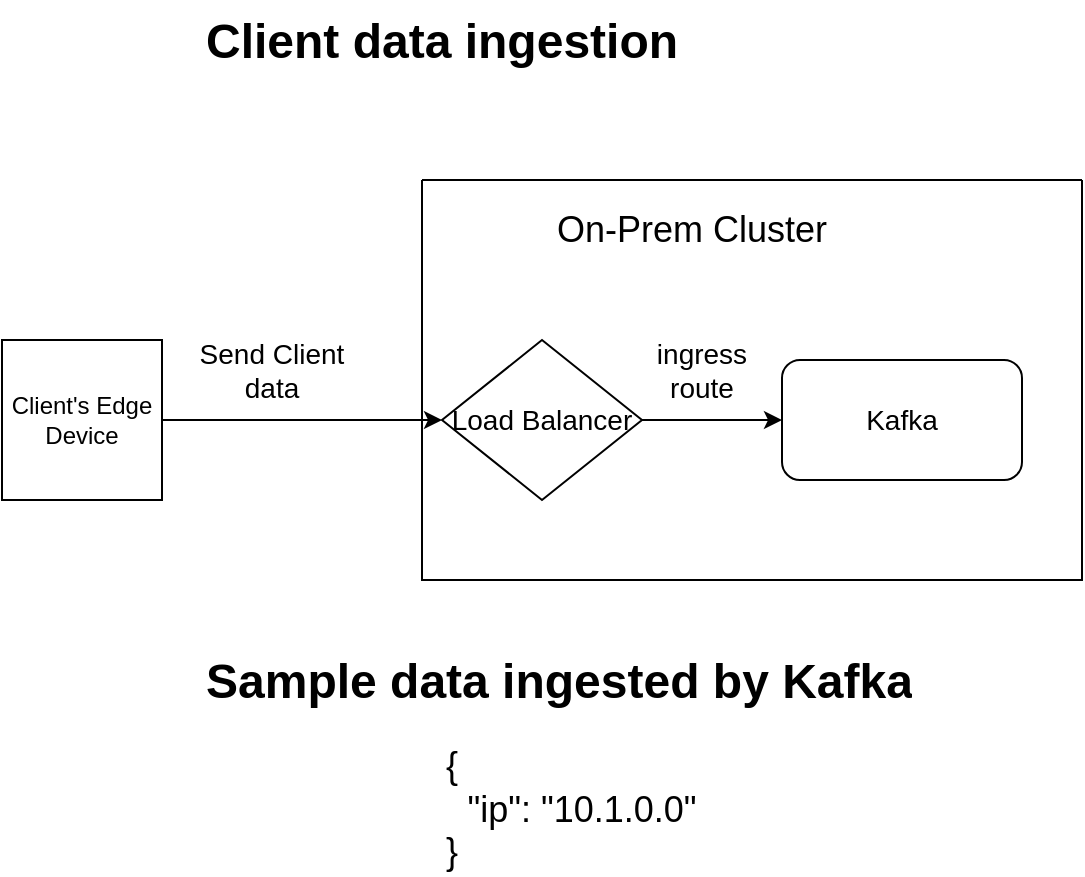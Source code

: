 <mxfile version="26.2.15">
  <diagram name="Page-1" id="ANLD8ZM56q-P0OQhXSfz">
    <mxGraphModel dx="786" dy="451" grid="1" gridSize="10" guides="1" tooltips="1" connect="1" arrows="1" fold="1" page="1" pageScale="1" pageWidth="850" pageHeight="1100" math="0" shadow="0">
      <root>
        <mxCell id="0" />
        <mxCell id="1" parent="0" />
        <mxCell id="my6tqli9zn8OR5O7QVZm-6" style="edgeStyle=orthogonalEdgeStyle;rounded=0;orthogonalLoop=1;jettySize=auto;html=1;exitX=1;exitY=0.5;exitDx=0;exitDy=0;" edge="1" parent="1" source="my6tqli9zn8OR5O7QVZm-1" target="my6tqli9zn8OR5O7QVZm-5">
          <mxGeometry relative="1" as="geometry" />
        </mxCell>
        <mxCell id="my6tqli9zn8OR5O7QVZm-1" value="Client&#39;s Edge Device" style="whiteSpace=wrap;html=1;aspect=fixed;" vertex="1" parent="1">
          <mxGeometry x="120" y="230" width="80" height="80" as="geometry" />
        </mxCell>
        <mxCell id="my6tqli9zn8OR5O7QVZm-2" value="" style="swimlane;startSize=0;" vertex="1" parent="1">
          <mxGeometry x="330" y="150" width="330" height="200" as="geometry" />
        </mxCell>
        <mxCell id="my6tqli9zn8OR5O7QVZm-4" value="&lt;font style=&quot;font-size: 18px;&quot;&gt;On-Prem Cluster&lt;/font&gt;" style="text;html=1;align=center;verticalAlign=middle;whiteSpace=wrap;rounded=0;" vertex="1" parent="my6tqli9zn8OR5O7QVZm-2">
          <mxGeometry x="50" y="10" width="170" height="30" as="geometry" />
        </mxCell>
        <mxCell id="my6tqli9zn8OR5O7QVZm-8" style="edgeStyle=orthogonalEdgeStyle;rounded=0;orthogonalLoop=1;jettySize=auto;html=1;exitX=1;exitY=0.5;exitDx=0;exitDy=0;entryX=0;entryY=0.5;entryDx=0;entryDy=0;" edge="1" parent="my6tqli9zn8OR5O7QVZm-2" source="my6tqli9zn8OR5O7QVZm-5" target="my6tqli9zn8OR5O7QVZm-7">
          <mxGeometry relative="1" as="geometry" />
        </mxCell>
        <mxCell id="my6tqli9zn8OR5O7QVZm-5" value="&lt;font style=&quot;font-size: 14px;&quot;&gt;Load Balancer&lt;/font&gt;" style="rhombus;whiteSpace=wrap;html=1;" vertex="1" parent="my6tqli9zn8OR5O7QVZm-2">
          <mxGeometry x="10" y="80" width="100" height="80" as="geometry" />
        </mxCell>
        <mxCell id="my6tqli9zn8OR5O7QVZm-7" value="&lt;font style=&quot;font-size: 14px;&quot;&gt;Kafka&lt;/font&gt;" style="rounded=1;whiteSpace=wrap;html=1;" vertex="1" parent="my6tqli9zn8OR5O7QVZm-2">
          <mxGeometry x="180" y="90" width="120" height="60" as="geometry" />
        </mxCell>
        <mxCell id="my6tqli9zn8OR5O7QVZm-9" value="&lt;font style=&quot;font-size: 14px;&quot;&gt;ingress route&lt;/font&gt;" style="text;html=1;align=center;verticalAlign=middle;whiteSpace=wrap;rounded=0;" vertex="1" parent="my6tqli9zn8OR5O7QVZm-2">
          <mxGeometry x="110" y="80" width="60" height="30" as="geometry" />
        </mxCell>
        <mxCell id="my6tqli9zn8OR5O7QVZm-3" value="&lt;h1 style=&quot;margin-top: 0px;&quot;&gt;Client data ingestion&lt;/h1&gt;" style="text;html=1;whiteSpace=wrap;overflow=hidden;rounded=0;" vertex="1" parent="1">
          <mxGeometry x="220" y="60" width="340" height="40" as="geometry" />
        </mxCell>
        <mxCell id="my6tqli9zn8OR5O7QVZm-10" value="&lt;font style=&quot;font-size: 14px;&quot;&gt;Send Client data&lt;/font&gt;" style="text;html=1;align=center;verticalAlign=middle;whiteSpace=wrap;rounded=0;" vertex="1" parent="1">
          <mxGeometry x="210" y="230" width="90" height="30" as="geometry" />
        </mxCell>
        <mxCell id="my6tqli9zn8OR5O7QVZm-12" value="&lt;h1 style=&quot;margin-top: 0px;&quot;&gt;Sample data ingested by Kafka&lt;/h1&gt;" style="text;html=1;whiteSpace=wrap;overflow=hidden;rounded=0;" vertex="1" parent="1">
          <mxGeometry x="220" y="380" width="390" height="50" as="geometry" />
        </mxCell>
        <mxCell id="my6tqli9zn8OR5O7QVZm-13" value="&lt;font style=&quot;font-size: 18px;&quot;&gt;{&lt;/font&gt;&lt;div&gt;&lt;font style=&quot;font-size: 18px;&quot;&gt;&amp;nbsp; &amp;nbsp; &amp;nbsp; &amp;nbsp; &amp;nbsp; &amp;nbsp; &amp;nbsp; &amp;nbsp; &amp;nbsp; &amp;nbsp; &amp;nbsp; &amp;nbsp; &amp;nbsp; &quot;ip&quot;: &quot;10.1.0.0&quot;&lt;/font&gt;&lt;/div&gt;&lt;div&gt;&lt;font style=&quot;font-size: 18px;&quot;&gt;}&lt;/font&gt;&lt;/div&gt;" style="text;html=1;align=center;verticalAlign=middle;whiteSpace=wrap;rounded=0;" vertex="1" parent="1">
          <mxGeometry x="140" y="450" width="410" height="30" as="geometry" />
        </mxCell>
      </root>
    </mxGraphModel>
  </diagram>
</mxfile>
